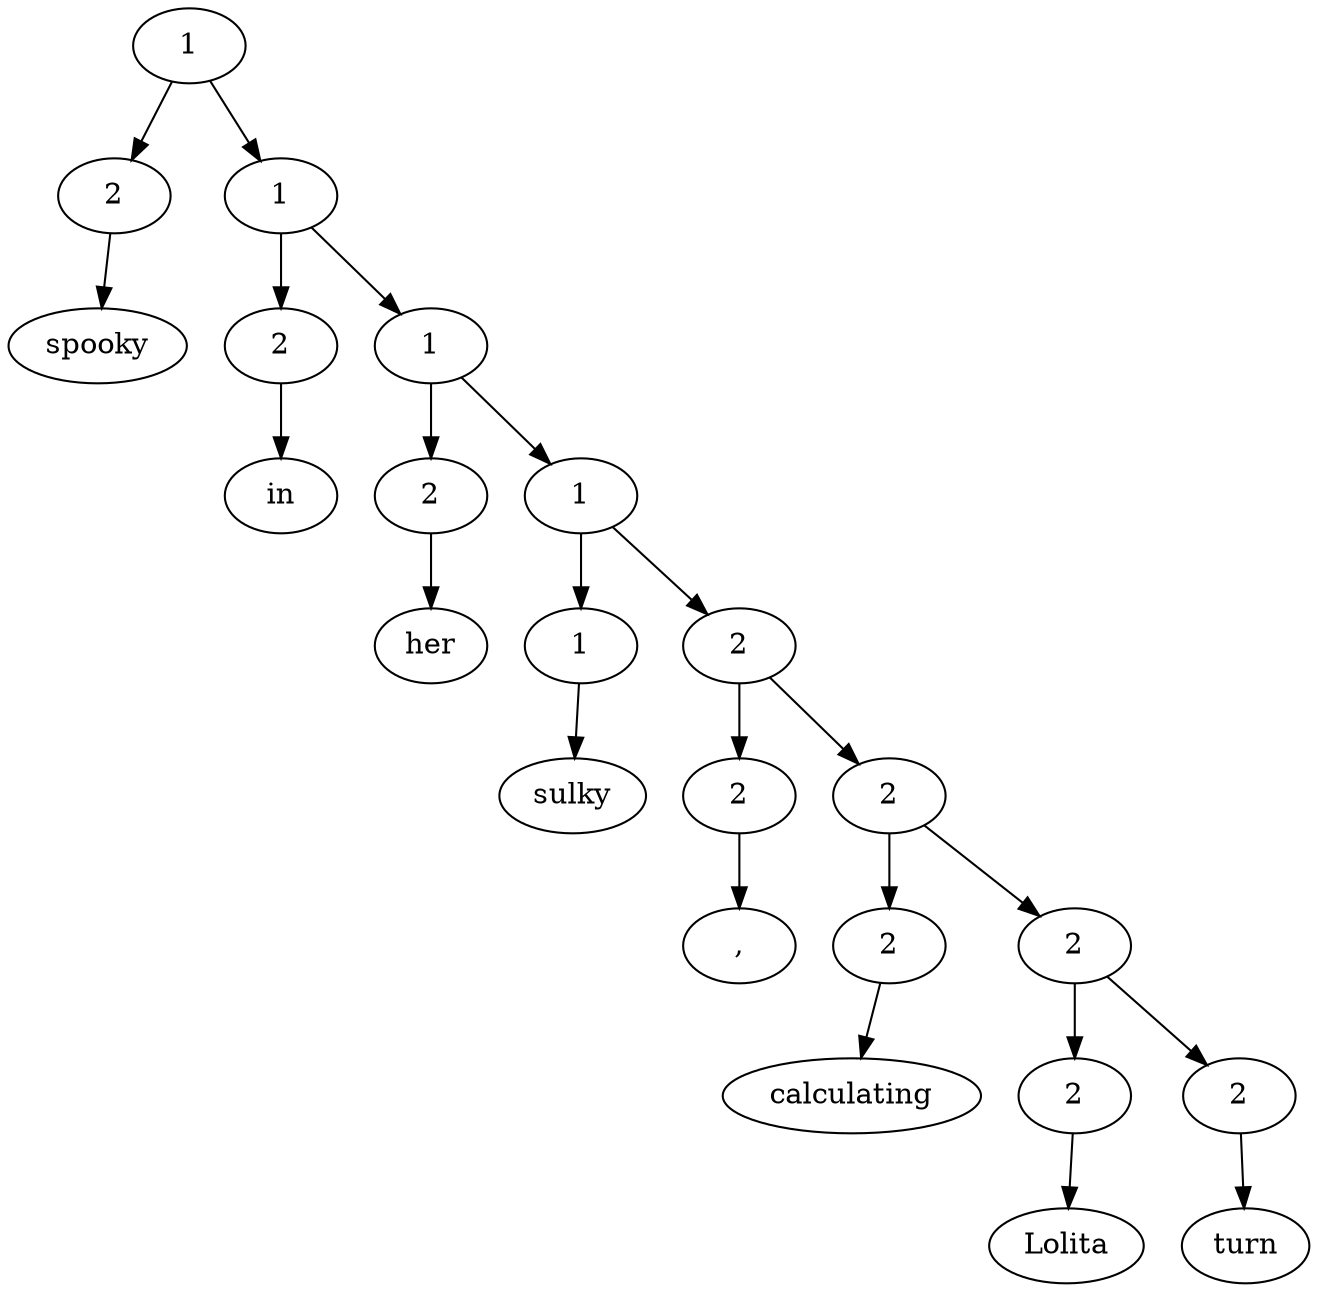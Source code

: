 digraph G{Node0 [label="1"]
Node0 -> Node1
Node0 -> Node3
Node1 [label="2"]
Node1 -> Node2
Node3 [label="1"]
Node3 -> Node4
Node3 -> Node6
Node2 [label="spooky"]
Node4 [label="2"]
Node4 -> Node5
Node6 [label="1"]
Node6 -> Node7
Node6 -> Node9
Node5 [label="in"]
Node7 [label="2"]
Node7 -> Node8
Node9 [label="1"]
Node9 -> Node10
Node9 -> Node12
Node8 [label="her"]
Node10 [label="1"]
Node10 -> Node11
Node12 [label="2"]
Node12 -> Node13
Node12 -> Node15
Node11 [label="sulky"]
Node13 [label="2"]
Node13 -> Node14
Node15 [label="2"]
Node15 -> Node16
Node15 -> Node18
Node14 [label=","]
Node16 [label="2"]
Node16 -> Node17
Node18 [label="2"]
Node18 -> Node19
Node18 -> Node21
Node17 [label="calculating"]
Node19 [label="2"]
Node19 -> Node20
Node21 [label="2"]
Node21 -> Node22
Node20 [label="Lolita"]
Node22 [label="turn"]
}